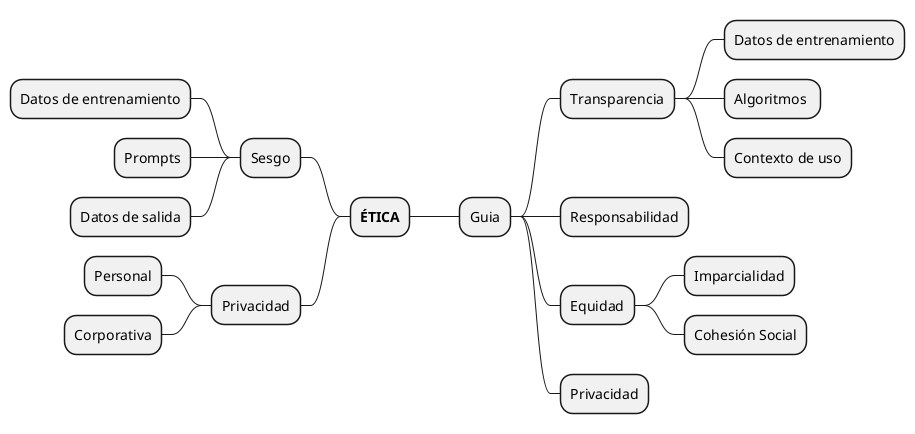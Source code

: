 @startmindmap

- <b>ÉTICA</b>

-- Sesgo
--- Datos de entrenamiento
--- Prompts
--- Datos de salida
-- Privacidad
--- Personal
--- Corporativa

++ Guia

+++ Transparencia
++++ Datos de entrenamiento
++++ Algoritmos 
++++ Contexto de uso

+++ Responsabilidad


+++ Equidad
++++ Imparcialidad
++++ Cohesión Social


+++ Privacidad


@endmindmap